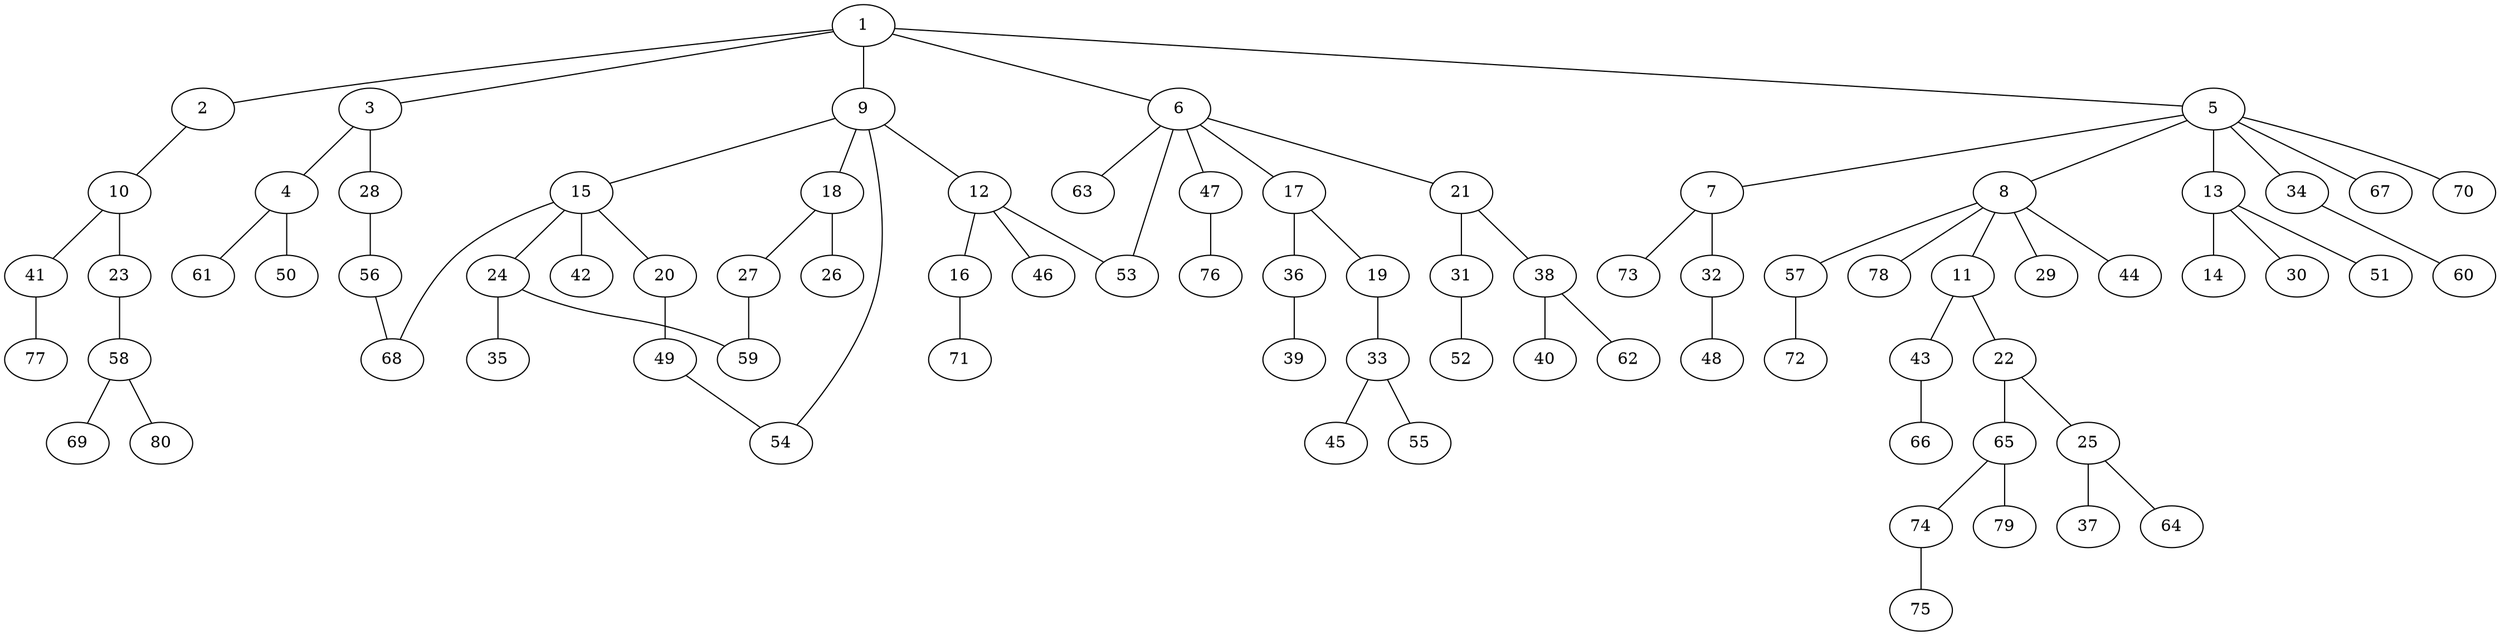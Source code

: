 graph graphname {1--2
1--3
1--5
1--6
1--9
2--10
3--4
3--28
4--50
4--61
5--7
5--8
5--13
5--34
5--67
5--70
6--17
6--21
6--47
6--53
6--63
7--32
7--73
8--11
8--29
8--44
8--57
8--78
9--12
9--15
9--18
9--54
10--23
10--41
11--22
11--43
12--16
12--46
12--53
13--14
13--30
13--51
15--20
15--24
15--42
15--68
16--71
17--19
17--36
18--26
18--27
19--33
20--49
21--31
21--38
22--25
22--65
23--58
24--35
24--59
25--37
25--64
27--59
28--56
31--52
32--48
33--45
33--55
34--60
36--39
38--40
38--62
41--77
43--66
47--76
49--54
56--68
57--72
58--69
58--80
65--74
65--79
74--75
}